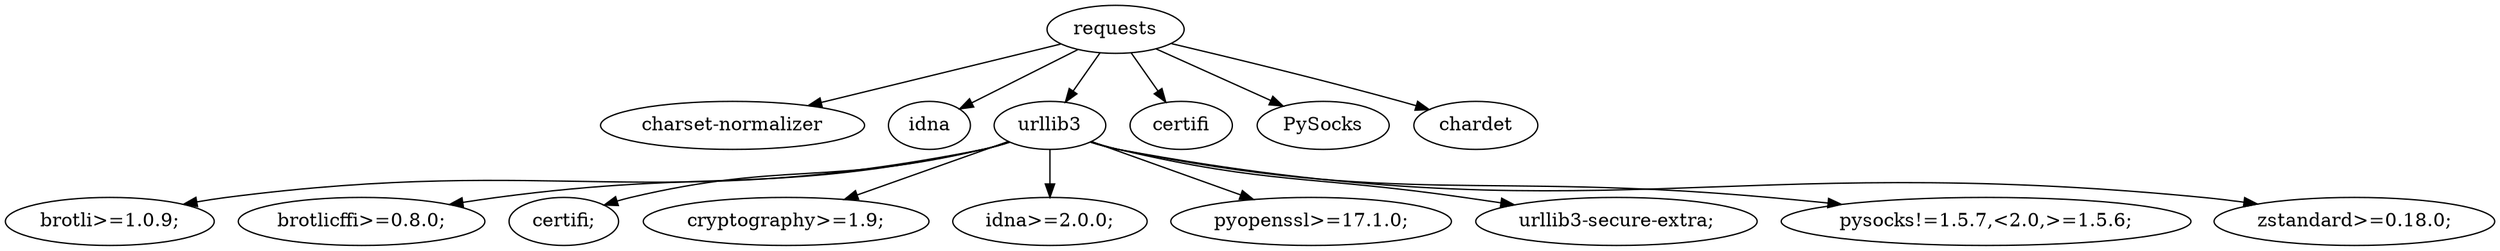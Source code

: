 // Зависимости requests
digraph {
	requests [label=requests]
	"charset-normalizer" [label="charset-normalizer"]
	requests -> "charset-normalizer"
	idna [label=idna]
	requests -> idna
	urllib3 [label=urllib3]
	requests -> urllib3
	"brotli>=1.0.9;" [label="brotli>=1.0.9;"]
	urllib3 -> "brotli>=1.0.9;"
	"brotlicffi>=0.8.0;" [label="brotlicffi>=0.8.0;"]
	urllib3 -> "brotlicffi>=0.8.0;"
	"certifi;" [label="certifi;"]
	urllib3 -> "certifi;"
	"cryptography>=1.9;" [label="cryptography>=1.9;"]
	urllib3 -> "cryptography>=1.9;"
	"idna>=2.0.0;" [label="idna>=2.0.0;"]
	urllib3 -> "idna>=2.0.0;"
	"pyopenssl>=17.1.0;" [label="pyopenssl>=17.1.0;"]
	urllib3 -> "pyopenssl>=17.1.0;"
	"urllib3-secure-extra;" [label="urllib3-secure-extra;"]
	urllib3 -> "urllib3-secure-extra;"
	"pysocks!=1.5.7,<2.0,>=1.5.6;" [label="pysocks!=1.5.7,<2.0,>=1.5.6;"]
	urllib3 -> "pysocks!=1.5.7,<2.0,>=1.5.6;"
	"zstandard>=0.18.0;" [label="zstandard>=0.18.0;"]
	urllib3 -> "zstandard>=0.18.0;"
	certifi [label=certifi]
	requests -> certifi
	PySocks [label=PySocks]
	requests -> PySocks
	chardet [label=chardet]
	requests -> chardet
}
